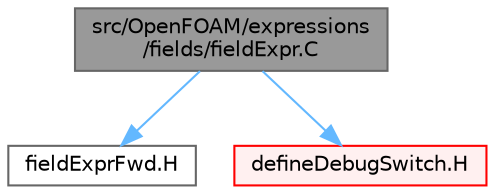 digraph "src/OpenFOAM/expressions/fields/fieldExpr.C"
{
 // LATEX_PDF_SIZE
  bgcolor="transparent";
  edge [fontname=Helvetica,fontsize=10,labelfontname=Helvetica,labelfontsize=10];
  node [fontname=Helvetica,fontsize=10,shape=box,height=0.2,width=0.4];
  Node1 [id="Node000001",label="src/OpenFOAM/expressions\l/fields/fieldExpr.C",height=0.2,width=0.4,color="gray40", fillcolor="grey60", style="filled", fontcolor="black",tooltip=" "];
  Node1 -> Node2 [id="edge1_Node000001_Node000002",color="steelblue1",style="solid",tooltip=" "];
  Node2 [id="Node000002",label="fieldExprFwd.H",height=0.2,width=0.4,color="grey40", fillcolor="white", style="filled",URL="$fieldExprFwd_8H.html",tooltip=" "];
  Node1 -> Node3 [id="edge2_Node000001_Node000003",color="steelblue1",style="solid",tooltip=" "];
  Node3 [id="Node000003",label="defineDebugSwitch.H",height=0.2,width=0.4,color="red", fillcolor="#FFF0F0", style="filled",URL="$defineDebugSwitch_8H.html",tooltip="Macro definitions for debug switches."];
}
